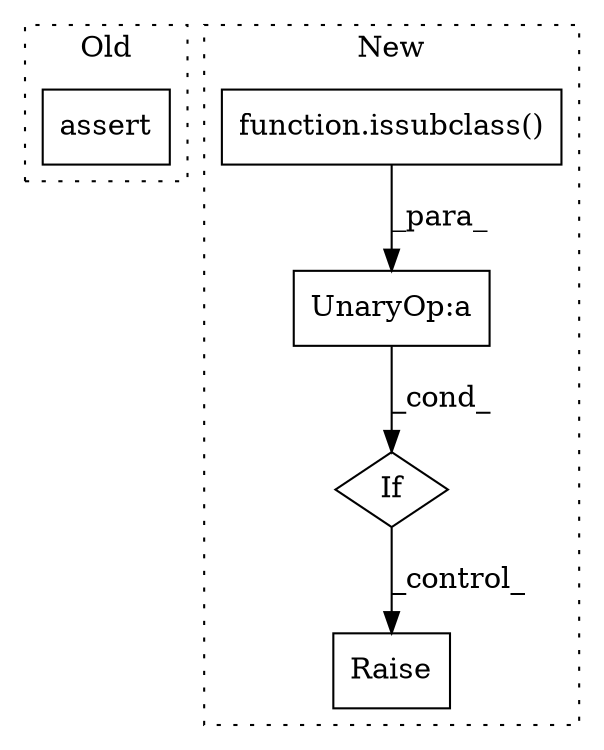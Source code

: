 digraph G {
subgraph cluster0 {
1 [label="assert" a="65" s="1432" l="7" shape="box"];
label = "Old";
style="dotted";
}
subgraph cluster1 {
2 [label="function.issubclass()" a="75" s="1131,1172" l="11,1" shape="box"];
3 [label="Raise" a="91" s="1624" l="6" shape="box"];
4 [label="If" a="96" s="1124" l="3" shape="diamond"];
5 [label="UnaryOp:a" a="61" s="1127" l="46" shape="box"];
label = "New";
style="dotted";
}
2 -> 5 [label="_para_"];
4 -> 3 [label="_control_"];
5 -> 4 [label="_cond_"];
}